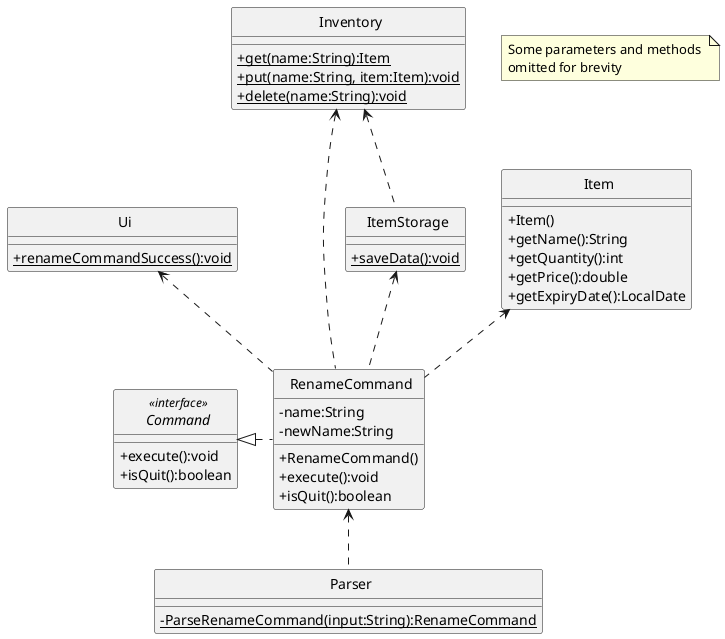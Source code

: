 @startuml
'https://plantuml.com/class-diagram
skinparam classAttributeIconSize 0
skinparam CircledCharacterFontSize 0
skinparam CircledCharacterRadius 0

interface Command
class Ui
class Inventory
class Item
class RenameCommand
class Parser
class ItemStorage

RenameCommand <.. Parser
Command <|. RenameCommand
Ui <.. RenameCommand
Inventory <.. RenameCommand
Item <.. RenameCommand
ItemStorage <.. RenameCommand
Inventory <.. ItemStorage

interface Command <<interface>> {
    +execute():void
    +isQuit():boolean
}

class RenameCommand {
    -name:String
    -newName:String
    +RenameCommand()
    +execute():void
    +isQuit():boolean
}

class Item {
    +Item()
    +getName():String
    +getQuantity():int
    +getPrice():double
    +getExpiryDate():LocalDate
}

class Ui {
    {static}+renameCommandSuccess():void
}

class Parser {
    {static}-ParseRenameCommand(input:String):RenameCommand
}

class Inventory {
    {static}+get(name:String):Item
    {static}+put(name:String, item:Item):void
    {static}+delete(name:String):void
}

class ItemStorage {
    {static}+saveData():void
}

note "Some parameters and methods \nomitted for brevity" as n1

@enduml

@startuml
hide footbox
participant "SuperTracker" as SuperTracker <<class>> #f5e3a9
participant ":RenameCommand" as RenameCommand #cbf7f4
participant "ItemStorage" as ItemStorage <<class>> #bcf7cf
participant "Inventory" as Inventory <<class>> #d5eac2
participant "Ui" as Ui <<class>> #e5c2ea
participant "oldItem:Item" as oldItem #ffa1a1
participant ":Item" as Item #fbffb2

SuperTracker -> RenameCommand : execute()
activate RenameCommand #cbf7f4

RenameCommand -> Inventory : get(name:String)
activate Inventory #d5eac2
Inventory --> RenameCommand : oldItem:Item
deactivate Inventory

RenameCommand -> oldItem: getName()
activate oldItem #ffa1a1
oldItem --> RenameCommand: oldName:String
deactivate oldItem

RenameCommand -> oldItem: getQuantity()
activate oldItem #ffa1a1
oldItem --> RenameCommand: quantity:int
deactivate oldItem

RenameCommand -> oldItem: getPrice()
activate oldItem #ffa1a1
oldItem --> RenameCommand: price:double
deactivate oldItem

RenameCommand -> oldItem: getExpiryDate()
activate oldItem #ffa1a1
oldItem --> RenameCommand: expiryDate:LocalDate
deactivate oldItem

RenameCommand -> Item ** : new Item(name:String, quantity:int, price:double, expiryDate:LocalDate)
activate Item #fbffb2
Item --> RenameCommand : newItem:Item
deactivate Item

RenameCommand -> Inventory : delete(name:String)
activate Inventory #d5eac2
Inventory --> RenameCommand
deactivate Inventory

RenameCommand -> Inventory : put(newName:String, newItem:Item)
activate Inventory #d5eac2
Inventory --> RenameCommand
deactivate Inventory

RenameCommand -> Ui : renameCommandSuccess(newItem:Item, oldName:String)
activate Ui #e5c2ea
Ui --> RenameCommand
deactivate Ui

RenameCommand -> ItemStorage : saveData()
activate ItemStorage #bcf7cf
ItemStorage --> RenameCommand
deactivate ItemStorage

RenameCommand --> SuperTracker
deactivate RenameCommand
@enduml